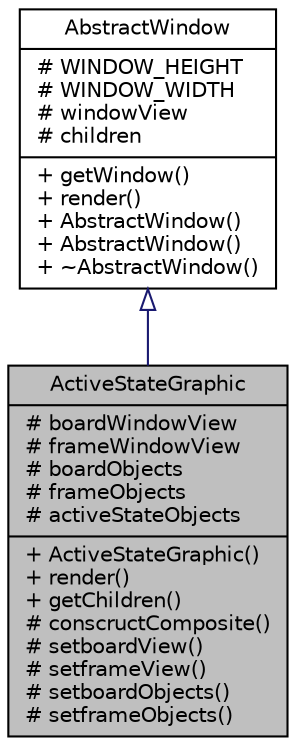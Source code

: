 digraph "ActiveStateGraphic"
{
 // INTERACTIVE_SVG=YES
 // LATEX_PDF_SIZE
  bgcolor="transparent";
  edge [fontname="Helvetica",fontsize="10",labelfontname="Helvetica",labelfontsize="10"];
  node [fontname="Helvetica",fontsize="10",shape=record];
  Node1 [label="{ActiveStateGraphic\n|# boardWindowView\l# frameWindowView\l# boardObjects\l# frameObjects\l# activeStateObjects\l|+ ActiveStateGraphic()\l+ render()\l+ getChildren()\l# conscructComposite()\l# setboardView()\l# setframeView()\l# setboardObjects()\l# setframeObjects()\l}",height=0.2,width=0.4,color="black", fillcolor="grey75", style="filled", fontcolor="black",tooltip="Class resoponsible for computing ActiveState graphic."];
  Node2 -> Node1 [dir="back",color="midnightblue",fontsize="10",style="solid",arrowtail="onormal",fontname="Helvetica"];
  Node2 [label="{AbstractWindow\n|# WINDOW_HEIGHT\l# WINDOW_WIDTH\l# windowView\l# children\l|+ getWindow()\l+ render()\l+ AbstractWindow()\l+ AbstractWindow()\l+ ~AbstractWindow()\l}",height=0.2,width=0.4,color="black",URL="$class_abstract_window.html",tooltip="Contains main SFML functions."];
}
